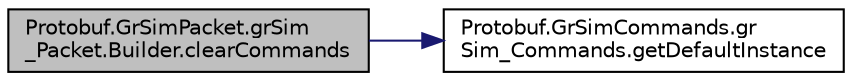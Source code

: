 digraph "Protobuf.GrSimPacket.grSim_Packet.Builder.clearCommands"
{
 // INTERACTIVE_SVG=YES
  edge [fontname="Helvetica",fontsize="10",labelfontname="Helvetica",labelfontsize="10"];
  node [fontname="Helvetica",fontsize="10",shape=record];
  rankdir="LR";
  Node1 [label="Protobuf.GrSimPacket.grSim\l_Packet.Builder.clearCommands",height=0.2,width=0.4,color="black", fillcolor="grey75", style="filled", fontcolor="black"];
  Node1 -> Node2 [color="midnightblue",fontsize="10",style="solid",fontname="Helvetica"];
  Node2 [label="Protobuf.GrSimCommands.gr\lSim_Commands.getDefaultInstance",height=0.2,width=0.4,color="black", fillcolor="white", style="filled",URL="$df/d61/class_protobuf_1_1_gr_sim_commands_1_1gr_sim___commands.html#a80edf02e9e08809f796d7f1dc38cd8a9"];
}
